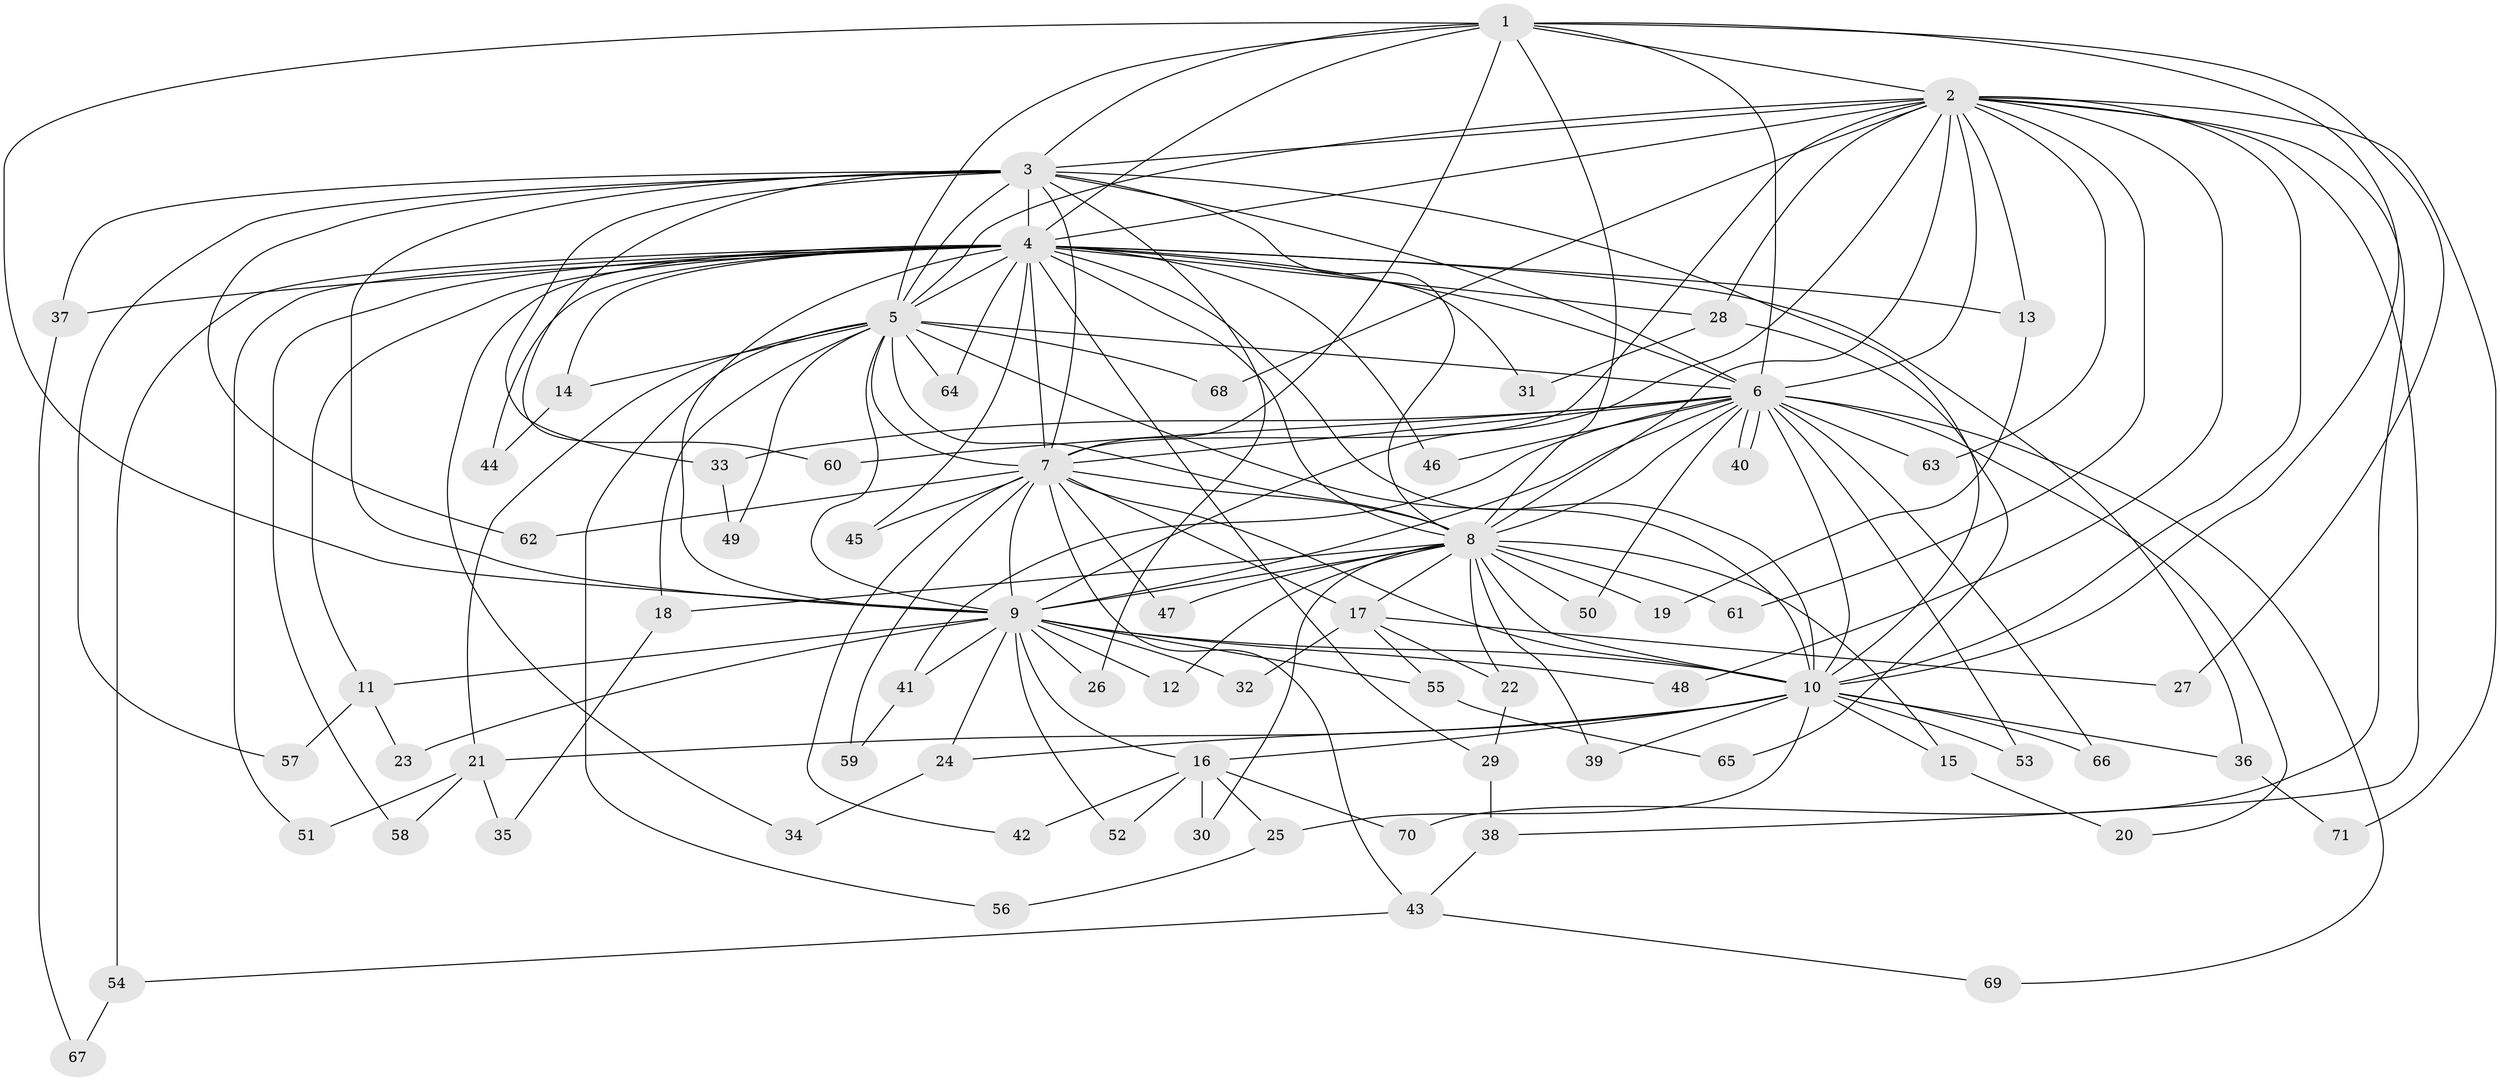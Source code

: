 // Generated by graph-tools (version 1.1) at 2025/49/03/09/25 03:49:39]
// undirected, 71 vertices, 167 edges
graph export_dot {
graph [start="1"]
  node [color=gray90,style=filled];
  1;
  2;
  3;
  4;
  5;
  6;
  7;
  8;
  9;
  10;
  11;
  12;
  13;
  14;
  15;
  16;
  17;
  18;
  19;
  20;
  21;
  22;
  23;
  24;
  25;
  26;
  27;
  28;
  29;
  30;
  31;
  32;
  33;
  34;
  35;
  36;
  37;
  38;
  39;
  40;
  41;
  42;
  43;
  44;
  45;
  46;
  47;
  48;
  49;
  50;
  51;
  52;
  53;
  54;
  55;
  56;
  57;
  58;
  59;
  60;
  61;
  62;
  63;
  64;
  65;
  66;
  67;
  68;
  69;
  70;
  71;
  1 -- 2;
  1 -- 3;
  1 -- 4;
  1 -- 5;
  1 -- 6;
  1 -- 7;
  1 -- 8;
  1 -- 9;
  1 -- 10;
  1 -- 27;
  2 -- 3;
  2 -- 4;
  2 -- 5;
  2 -- 6;
  2 -- 7;
  2 -- 8;
  2 -- 9;
  2 -- 10;
  2 -- 13;
  2 -- 28;
  2 -- 38;
  2 -- 48;
  2 -- 61;
  2 -- 63;
  2 -- 68;
  2 -- 70;
  2 -- 71;
  3 -- 4;
  3 -- 5;
  3 -- 6;
  3 -- 7;
  3 -- 8;
  3 -- 9;
  3 -- 10;
  3 -- 26;
  3 -- 33;
  3 -- 37;
  3 -- 57;
  3 -- 60;
  3 -- 62;
  4 -- 5;
  4 -- 6;
  4 -- 7;
  4 -- 8;
  4 -- 9;
  4 -- 10;
  4 -- 11;
  4 -- 13;
  4 -- 14;
  4 -- 28;
  4 -- 29;
  4 -- 31;
  4 -- 34;
  4 -- 36;
  4 -- 37;
  4 -- 44;
  4 -- 45;
  4 -- 46;
  4 -- 51;
  4 -- 54;
  4 -- 58;
  4 -- 64;
  5 -- 6;
  5 -- 7;
  5 -- 8;
  5 -- 9;
  5 -- 10;
  5 -- 14;
  5 -- 18;
  5 -- 21;
  5 -- 49;
  5 -- 56;
  5 -- 64;
  5 -- 68;
  6 -- 7;
  6 -- 8;
  6 -- 9;
  6 -- 10;
  6 -- 20;
  6 -- 33;
  6 -- 40;
  6 -- 40;
  6 -- 41;
  6 -- 46;
  6 -- 50;
  6 -- 53;
  6 -- 60;
  6 -- 63;
  6 -- 66;
  6 -- 69;
  7 -- 8;
  7 -- 9;
  7 -- 10;
  7 -- 17;
  7 -- 42;
  7 -- 43;
  7 -- 45;
  7 -- 47;
  7 -- 59;
  7 -- 62;
  8 -- 9;
  8 -- 10;
  8 -- 12;
  8 -- 15;
  8 -- 17;
  8 -- 18;
  8 -- 19;
  8 -- 22;
  8 -- 30;
  8 -- 39;
  8 -- 47;
  8 -- 50;
  8 -- 61;
  9 -- 10;
  9 -- 11;
  9 -- 12;
  9 -- 16;
  9 -- 23;
  9 -- 24;
  9 -- 26;
  9 -- 32;
  9 -- 41;
  9 -- 48;
  9 -- 52;
  9 -- 55;
  10 -- 15;
  10 -- 16;
  10 -- 21;
  10 -- 24;
  10 -- 25;
  10 -- 36;
  10 -- 39;
  10 -- 53;
  10 -- 66;
  11 -- 23;
  11 -- 57;
  13 -- 19;
  14 -- 44;
  15 -- 20;
  16 -- 25;
  16 -- 30;
  16 -- 42;
  16 -- 52;
  16 -- 70;
  17 -- 22;
  17 -- 27;
  17 -- 32;
  17 -- 55;
  18 -- 35;
  21 -- 35;
  21 -- 51;
  21 -- 58;
  22 -- 29;
  24 -- 34;
  25 -- 56;
  28 -- 31;
  28 -- 65;
  29 -- 38;
  33 -- 49;
  36 -- 71;
  37 -- 67;
  38 -- 43;
  41 -- 59;
  43 -- 54;
  43 -- 69;
  54 -- 67;
  55 -- 65;
}
